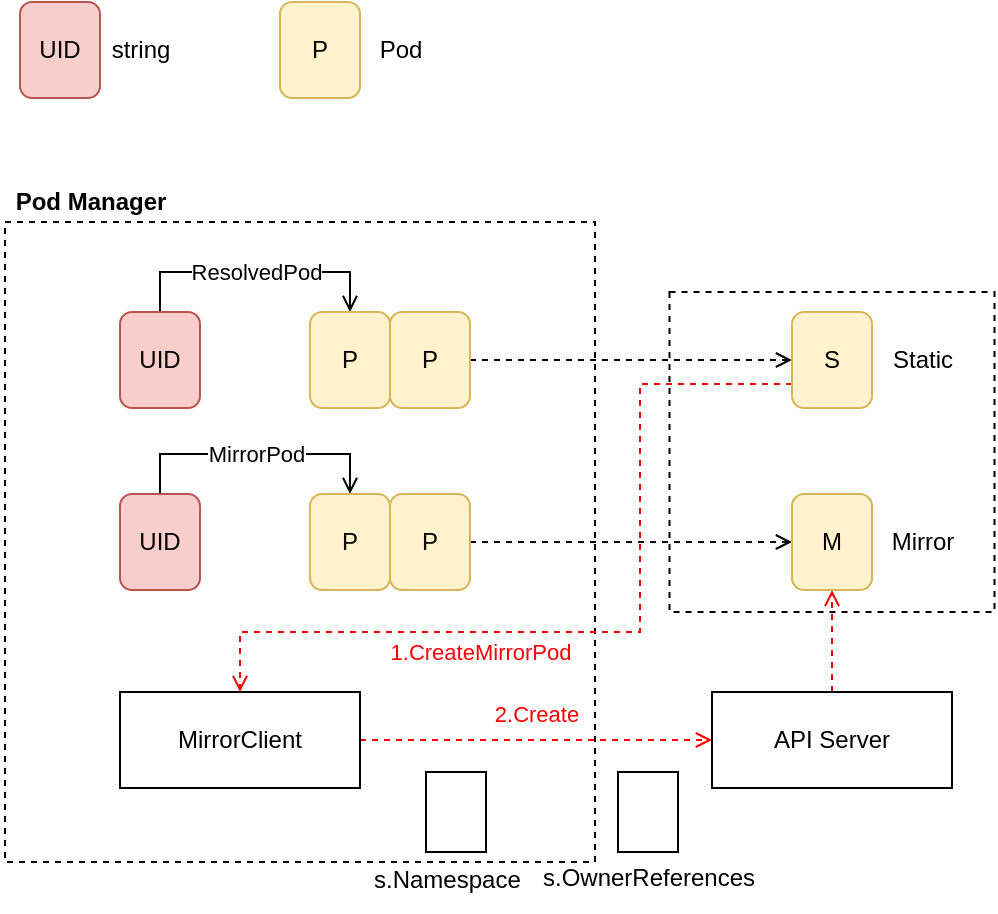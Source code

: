 <mxfile>
    <diagram id="WSOeOYCF-2omHUzloN1z" name="mirror-pod">
        <mxGraphModel dx="311" dy="396" grid="0" gridSize="10" guides="1" tooltips="1" connect="1" arrows="1" fold="1" page="1" pageScale="1" pageWidth="827" pageHeight="1169" math="0" shadow="0">
            <root>
                <mxCell id="0"/>
                <mxCell id="1" parent="0"/>
                <mxCell id="Zf1WVp7zFFNgFjVbVAom-23" value="" style="rounded=0;whiteSpace=wrap;html=1;fillColor=none;dashed=1;" parent="1" vertex="1">
                    <mxGeometry x="424.75" y="175" width="162.5" height="160" as="geometry"/>
                </mxCell>
                <mxCell id="Zf1WVp7zFFNgFjVbVAom-1" value="" style="rounded=0;whiteSpace=wrap;html=1;fillColor=none;dashed=1;" parent="1" vertex="1">
                    <mxGeometry x="92.5" y="140" width="295" height="320" as="geometry"/>
                </mxCell>
                <mxCell id="Zf1WVp7zFFNgFjVbVAom-2" value="Pod Manager" style="text;html=1;align=center;verticalAlign=middle;resizable=0;points=[];autosize=1;strokeColor=none;fontStyle=1" parent="1" vertex="1">
                    <mxGeometry x="90" y="120" width="90" height="20" as="geometry"/>
                </mxCell>
                <mxCell id="Zf1WVp7zFFNgFjVbVAom-31" value="&lt;font color=&quot;#ff0000&quot;&gt;2.Create&lt;/font&gt;" style="edgeStyle=orthogonalEdgeStyle;rounded=0;orthogonalLoop=1;jettySize=auto;html=1;exitX=1;exitY=0.5;exitDx=0;exitDy=0;entryX=0;entryY=0.5;entryDx=0;entryDy=0;dashed=1;endArrow=open;endFill=0;fillColor=#f8cecc;strokeColor=#FF0000;" parent="1" source="Zf1WVp7zFFNgFjVbVAom-3" target="Zf1WVp7zFFNgFjVbVAom-5" edge="1">
                    <mxGeometry y="13" relative="1" as="geometry">
                        <mxPoint as="offset"/>
                    </mxGeometry>
                </mxCell>
                <mxCell id="Zf1WVp7zFFNgFjVbVAom-3" value="MirrorClient" style="rounded=0;whiteSpace=wrap;html=1;" parent="1" vertex="1">
                    <mxGeometry x="150" y="375" width="120" height="48" as="geometry"/>
                </mxCell>
                <mxCell id="Zf1WVp7zFFNgFjVbVAom-32" style="edgeStyle=orthogonalEdgeStyle;rounded=0;orthogonalLoop=1;jettySize=auto;html=1;exitX=0.5;exitY=0;exitDx=0;exitDy=0;entryX=0.5;entryY=1;entryDx=0;entryDy=0;dashed=1;endArrow=open;endFill=0;fillColor=#f8cecc;strokeColor=#FF0000;" parent="1" source="Zf1WVp7zFFNgFjVbVAom-5" target="Zf1WVp7zFFNgFjVbVAom-24" edge="1">
                    <mxGeometry relative="1" as="geometry"/>
                </mxCell>
                <mxCell id="Zf1WVp7zFFNgFjVbVAom-5" value="API Server" style="rounded=0;whiteSpace=wrap;html=1;" parent="1" vertex="1">
                    <mxGeometry x="446" y="375" width="120" height="48" as="geometry"/>
                </mxCell>
                <mxCell id="Zf1WVp7zFFNgFjVbVAom-18" value="ResolvedPod" style="edgeStyle=orthogonalEdgeStyle;rounded=0;orthogonalLoop=1;jettySize=auto;html=1;exitX=0.5;exitY=0;exitDx=0;exitDy=0;entryX=0.5;entryY=0;entryDx=0;entryDy=0;endArrow=open;endFill=0;" parent="1" source="Zf1WVp7zFFNgFjVbVAom-8" target="Zf1WVp7zFFNgFjVbVAom-10" edge="1">
                    <mxGeometry relative="1" as="geometry"/>
                </mxCell>
                <mxCell id="Zf1WVp7zFFNgFjVbVAom-8" value="UID" style="rounded=1;whiteSpace=wrap;html=1;fillColor=#f8cecc;strokeColor=#b85450;" parent="1" vertex="1">
                    <mxGeometry x="150" y="185" width="40" height="48" as="geometry"/>
                </mxCell>
                <mxCell id="Zf1WVp7zFFNgFjVbVAom-19" value="MirrorPod" style="edgeStyle=orthogonalEdgeStyle;rounded=0;orthogonalLoop=1;jettySize=auto;html=1;exitX=0.5;exitY=0;exitDx=0;exitDy=0;entryX=0.5;entryY=0;entryDx=0;entryDy=0;endArrow=open;endFill=0;" parent="1" source="Zf1WVp7zFFNgFjVbVAom-9" target="Zf1WVp7zFFNgFjVbVAom-15" edge="1">
                    <mxGeometry relative="1" as="geometry"/>
                </mxCell>
                <mxCell id="Zf1WVp7zFFNgFjVbVAom-9" value="UID" style="rounded=1;whiteSpace=wrap;html=1;fillColor=#f8cecc;strokeColor=#b85450;" parent="1" vertex="1">
                    <mxGeometry x="150" y="276" width="40" height="48" as="geometry"/>
                </mxCell>
                <mxCell id="Zf1WVp7zFFNgFjVbVAom-10" value="P" style="rounded=1;whiteSpace=wrap;html=1;fillColor=#fff2cc;strokeColor=#d6b656;" parent="1" vertex="1">
                    <mxGeometry x="245" y="185" width="40" height="48" as="geometry"/>
                </mxCell>
                <mxCell id="Zf1WVp7zFFNgFjVbVAom-11" value="UID" style="rounded=1;whiteSpace=wrap;html=1;fillColor=#f8cecc;strokeColor=#b85450;" parent="1" vertex="1">
                    <mxGeometry x="100" y="30" width="40" height="48" as="geometry"/>
                </mxCell>
                <mxCell id="Zf1WVp7zFFNgFjVbVAom-12" value="string" style="text;html=1;align=center;verticalAlign=middle;resizable=0;points=[];autosize=1;strokeColor=none;" parent="1" vertex="1">
                    <mxGeometry x="140" y="44" width="40" height="20" as="geometry"/>
                </mxCell>
                <mxCell id="Zf1WVp7zFFNgFjVbVAom-13" value="P" style="rounded=1;whiteSpace=wrap;html=1;fillColor=#fff2cc;strokeColor=#d6b656;" parent="1" vertex="1">
                    <mxGeometry x="230" y="30" width="40" height="48" as="geometry"/>
                </mxCell>
                <mxCell id="Zf1WVp7zFFNgFjVbVAom-14" value="Pod" style="text;html=1;align=center;verticalAlign=middle;resizable=0;points=[];autosize=1;strokeColor=none;" parent="1" vertex="1">
                    <mxGeometry x="270" y="44" width="40" height="20" as="geometry"/>
                </mxCell>
                <mxCell id="Zf1WVp7zFFNgFjVbVAom-15" value="P" style="rounded=1;whiteSpace=wrap;html=1;fillColor=#fff2cc;strokeColor=#d6b656;" parent="1" vertex="1">
                    <mxGeometry x="245" y="276" width="40" height="48" as="geometry"/>
                </mxCell>
                <mxCell id="Zf1WVp7zFFNgFjVbVAom-26" style="edgeStyle=orthogonalEdgeStyle;rounded=0;orthogonalLoop=1;jettySize=auto;html=1;exitX=1;exitY=0.5;exitDx=0;exitDy=0;entryX=0;entryY=0.5;entryDx=0;entryDy=0;endArrow=open;endFill=0;dashed=1;" parent="1" source="Zf1WVp7zFFNgFjVbVAom-16" target="Zf1WVp7zFFNgFjVbVAom-20" edge="1">
                    <mxGeometry relative="1" as="geometry"/>
                </mxCell>
                <mxCell id="Zf1WVp7zFFNgFjVbVAom-16" value="P" style="rounded=1;whiteSpace=wrap;html=1;fillColor=#fff2cc;strokeColor=#d6b656;" parent="1" vertex="1">
                    <mxGeometry x="285" y="185" width="40" height="48" as="geometry"/>
                </mxCell>
                <mxCell id="Zf1WVp7zFFNgFjVbVAom-33" style="edgeStyle=orthogonalEdgeStyle;rounded=0;orthogonalLoop=1;jettySize=auto;html=1;exitX=1;exitY=0.5;exitDx=0;exitDy=0;entryX=0;entryY=0.5;entryDx=0;entryDy=0;dashed=1;endArrow=open;endFill=0;" parent="1" source="Zf1WVp7zFFNgFjVbVAom-17" target="Zf1WVp7zFFNgFjVbVAom-24" edge="1">
                    <mxGeometry relative="1" as="geometry"/>
                </mxCell>
                <mxCell id="Zf1WVp7zFFNgFjVbVAom-17" value="P" style="rounded=1;whiteSpace=wrap;html=1;fillColor=#fff2cc;strokeColor=#d6b656;" parent="1" vertex="1">
                    <mxGeometry x="285" y="276" width="40" height="48" as="geometry"/>
                </mxCell>
                <mxCell id="Zf1WVp7zFFNgFjVbVAom-34" value="&lt;font color=&quot;#ff0000&quot;&gt;1.CreateMirrorPod&lt;/font&gt;" style="edgeStyle=orthogonalEdgeStyle;rounded=0;orthogonalLoop=1;jettySize=auto;html=1;exitX=0;exitY=0.75;exitDx=0;exitDy=0;dashed=1;endArrow=open;endFill=0;fillColor=#f8cecc;strokeColor=#FF0000;" parent="1" source="Zf1WVp7zFFNgFjVbVAom-20" target="Zf1WVp7zFFNgFjVbVAom-3" edge="1">
                    <mxGeometry x="0.302" y="10" relative="1" as="geometry">
                        <Array as="points">
                            <mxPoint x="410" y="221"/>
                            <mxPoint x="410" y="345"/>
                            <mxPoint x="210" y="345"/>
                        </Array>
                        <mxPoint as="offset"/>
                    </mxGeometry>
                </mxCell>
                <mxCell id="Zf1WVp7zFFNgFjVbVAom-20" value="S" style="rounded=1;whiteSpace=wrap;html=1;fillColor=#fff2cc;strokeColor=#d6b656;" parent="1" vertex="1">
                    <mxGeometry x="486" y="185" width="40" height="48" as="geometry"/>
                </mxCell>
                <mxCell id="Zf1WVp7zFFNgFjVbVAom-24" value="M" style="rounded=1;whiteSpace=wrap;html=1;fillColor=#fff2cc;strokeColor=#d6b656;" parent="1" vertex="1">
                    <mxGeometry x="486" y="276" width="40" height="48" as="geometry"/>
                </mxCell>
                <mxCell id="Zf1WVp7zFFNgFjVbVAom-27" value="Static" style="text;html=1;align=center;verticalAlign=middle;resizable=0;points=[];autosize=1;strokeColor=none;" parent="1" vertex="1">
                    <mxGeometry x="526" y="199" width="50" height="20" as="geometry"/>
                </mxCell>
                <mxCell id="Zf1WVp7zFFNgFjVbVAom-28" value="Mirror" style="text;html=1;align=center;verticalAlign=middle;resizable=0;points=[];autosize=1;strokeColor=none;" parent="1" vertex="1">
                    <mxGeometry x="526" y="290" width="50" height="20" as="geometry"/>
                </mxCell>
                <mxCell id="Zf1WVp7zFFNgFjVbVAom-36" value="" style="rounded=0;whiteSpace=wrap;html=1;fillColor=#ffffff;" parent="1" vertex="1">
                    <mxGeometry x="303" y="415" width="30" height="40" as="geometry"/>
                </mxCell>
                <mxCell id="Zf1WVp7zFFNgFjVbVAom-37" value="" style="rounded=0;whiteSpace=wrap;html=1;fillColor=#ffffff;" parent="1" vertex="1">
                    <mxGeometry x="399" y="415" width="30" height="40" as="geometry"/>
                </mxCell>
                <UserObject label="s.Namespace" id="Zf1WVp7zFFNgFjVbVAom-40">
                    <mxCell style="text;whiteSpace=wrap;html=1;" parent="1" vertex="1">
                        <mxGeometry x="275" y="455" width="100" height="30" as="geometry"/>
                    </mxCell>
                </UserObject>
                <mxCell id="Zf1WVp7zFFNgFjVbVAom-41" value="s.OwnerReferences" style="text;html=1;align=center;verticalAlign=middle;resizable=0;points=[];autosize=1;strokeColor=none;" parent="1" vertex="1">
                    <mxGeometry x="354" y="458" width="120" height="20" as="geometry"/>
                </mxCell>
            </root>
        </mxGraphModel>
    </diagram>
    <diagram id="oGe5v-r-uu4aU1kxV94e" name="第 2 页">
        <mxGraphModel dx="311" dy="396" grid="1" gridSize="10" guides="1" tooltips="1" connect="1" arrows="1" fold="1" page="1" pageScale="1" pageWidth="827" pageHeight="1169" math="0" shadow="0">
            <root>
                <mxCell id="yGH6L3rB3P4ruZ3hDASj-0"/>
                <mxCell id="yGH6L3rB3P4ruZ3hDASj-1" parent="yGH6L3rB3P4ruZ3hDASj-0"/>
                <mxCell id="yGH6L3rB3P4ruZ3hDASj-2" value="" style="rounded=0;whiteSpace=wrap;html=1;" vertex="1" parent="yGH6L3rB3P4ruZ3hDASj-1">
                    <mxGeometry x="95" y="320" width="120" height="36" as="geometry"/>
                </mxCell>
                <mxCell id="vdhSQu7A_jpIPIApN3c9-0" value="" style="rounded=0;whiteSpace=wrap;html=1;fillColor=#fff2cc;strokeColor=#d6b656;" vertex="1" parent="yGH6L3rB3P4ruZ3hDASj-1">
                    <mxGeometry x="130" y="110" width="30" height="36" as="geometry"/>
                </mxCell>
                <mxCell id="vdhSQu7A_jpIPIApN3c9-1" value="*v1.Pod" style="text;html=1;align=center;verticalAlign=middle;resizable=0;points=[];autosize=1;strokeColor=none;" vertex="1" parent="yGH6L3rB3P4ruZ3hDASj-1">
                    <mxGeometry x="155" y="118" width="60" height="20" as="geometry"/>
                </mxCell>
                <mxCell id="vdhSQu7A_jpIPIApN3c9-2" value="" style="rounded=0;whiteSpace=wrap;html=1;fillColor=#fff2cc;strokeColor=#d6b656;" vertex="1" parent="yGH6L3rB3P4ruZ3hDASj-1">
                    <mxGeometry x="95" y="190" width="30" height="36" as="geometry"/>
                </mxCell>
                <mxCell id="vdhSQu7A_jpIPIApN3c9-3" value="" style="rounded=0;whiteSpace=wrap;html=1;fillColor=#fff2cc;strokeColor=#d6b656;" vertex="1" parent="yGH6L3rB3P4ruZ3hDASj-1">
                    <mxGeometry x="155" y="190" width="30" height="36" as="geometry"/>
                </mxCell>
                <mxCell id="vdhSQu7A_jpIPIApN3c9-4" value="" style="rounded=0;whiteSpace=wrap;html=1;fillColor=#fff2cc;strokeColor=#d6b656;" vertex="1" parent="yGH6L3rB3P4ruZ3hDASj-1">
                    <mxGeometry x="125" y="190" width="30" height="36" as="geometry"/>
                </mxCell>
                <mxCell id="vdhSQu7A_jpIPIApN3c9-5" value="iterate" style="endArrow=open;html=1;fontStyle=1;endFill=0;" edge="1" parent="yGH6L3rB3P4ruZ3hDASj-1">
                    <mxGeometry y="-10" width="50" height="50" relative="1" as="geometry">
                        <mxPoint x="105" y="240" as="sourcePoint"/>
                        <mxPoint x="175" y="240" as="targetPoint"/>
                        <mxPoint as="offset"/>
                    </mxGeometry>
                </mxCell>
            </root>
        </mxGraphModel>
    </diagram>
</mxfile>